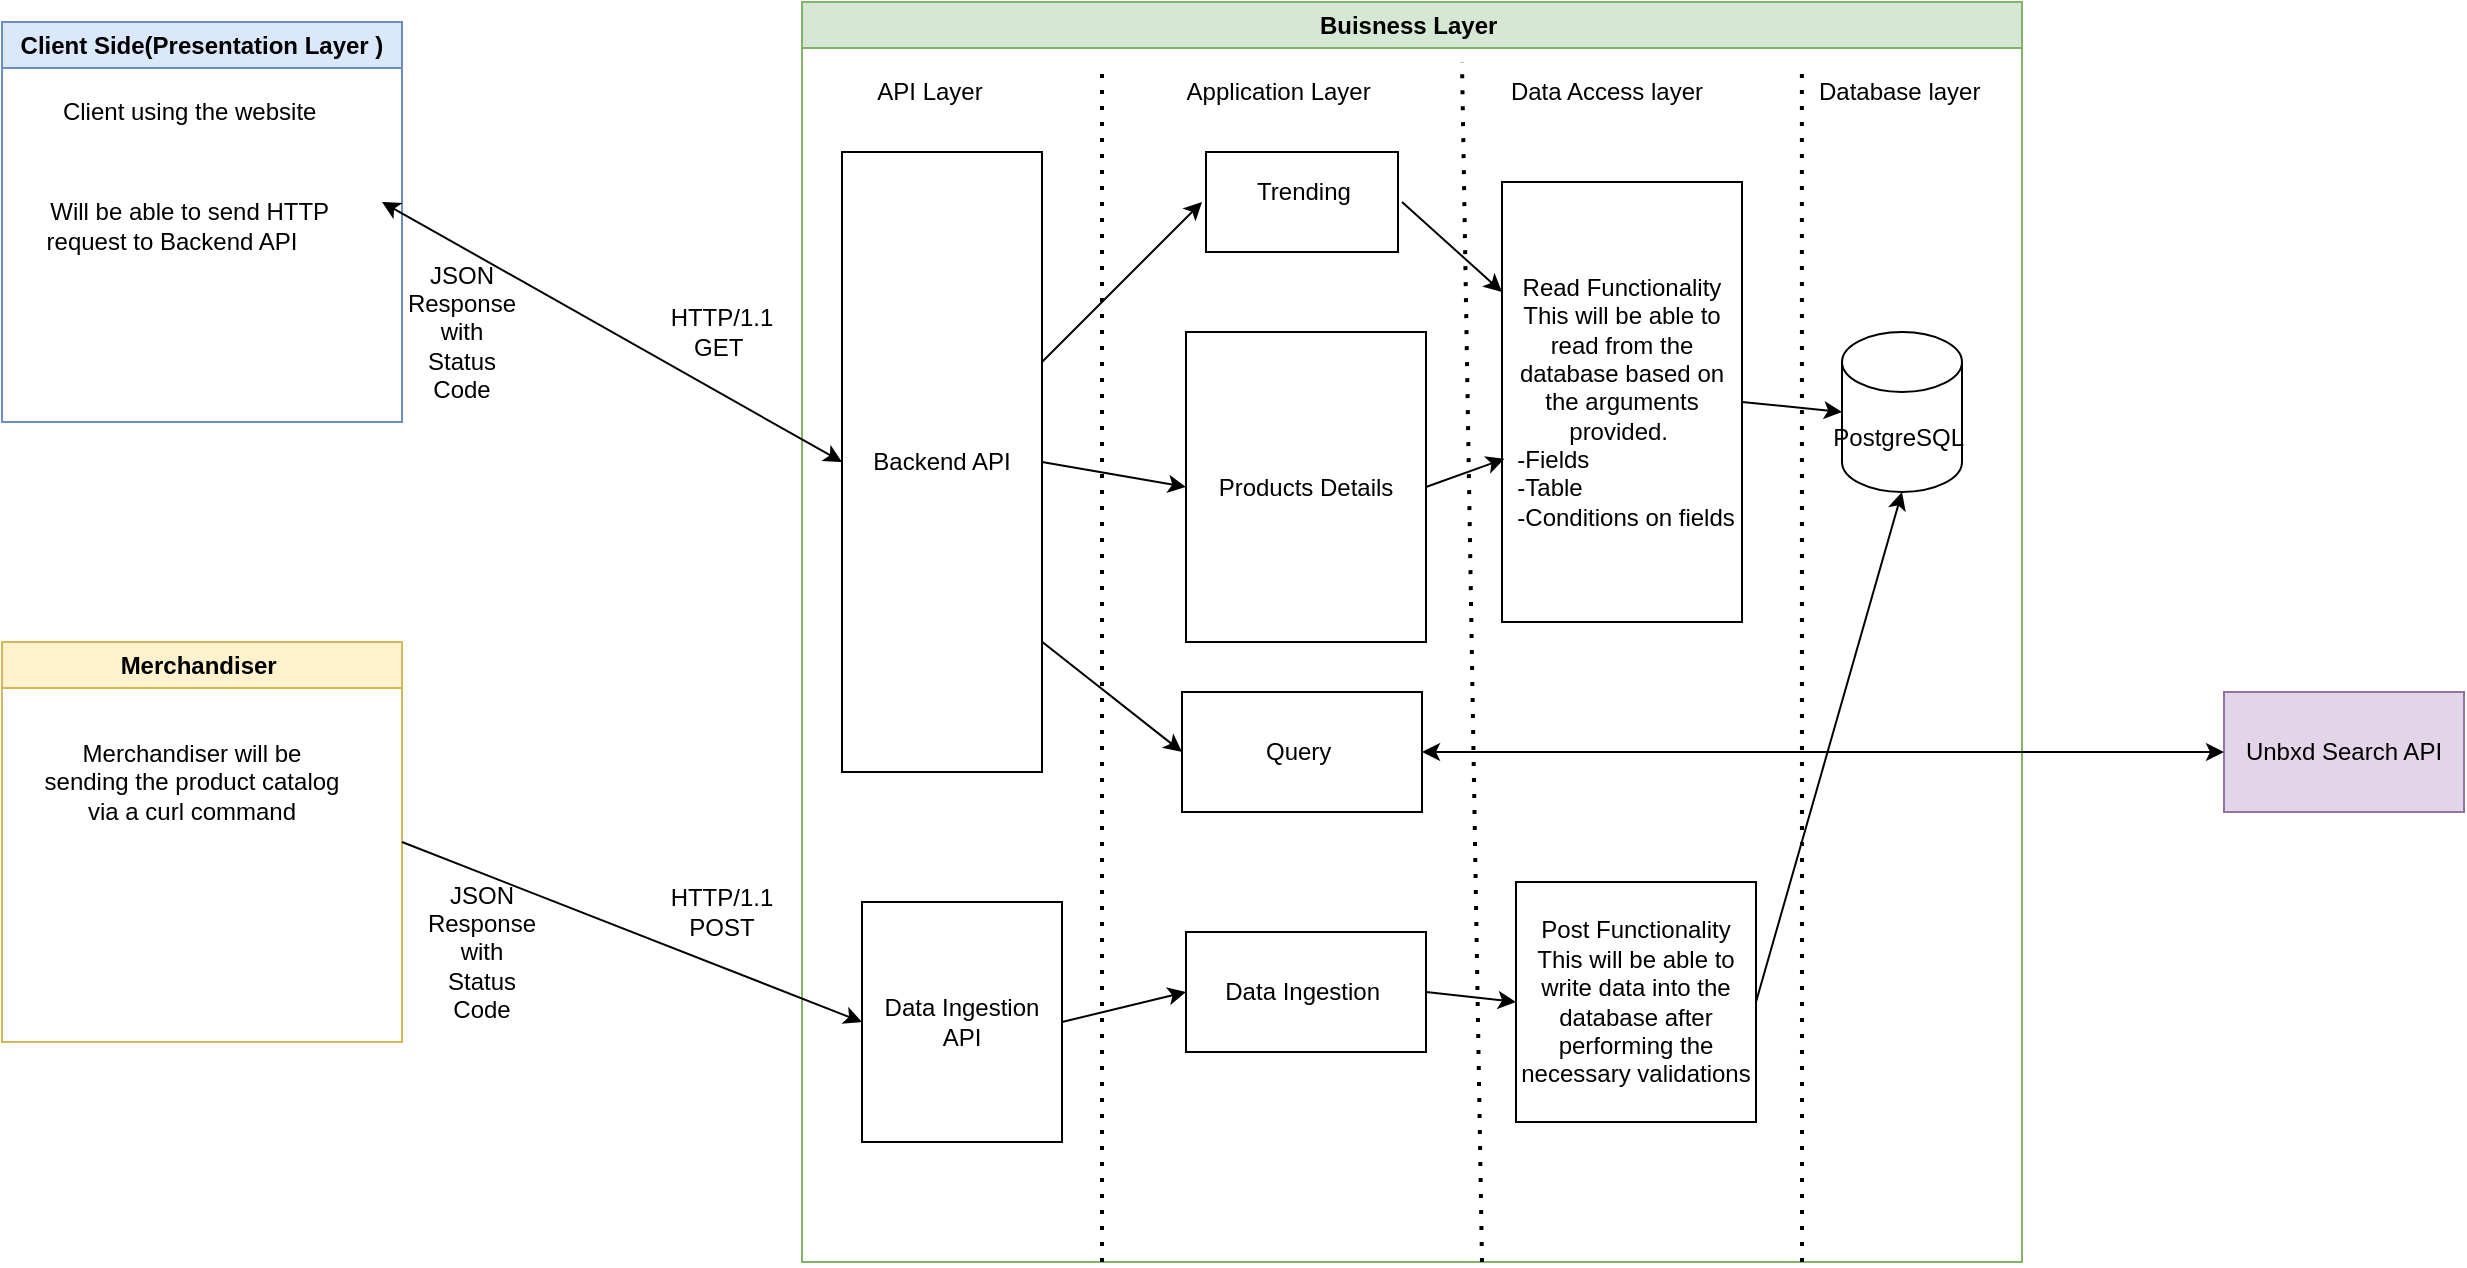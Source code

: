 <mxfile version="20.8.5" type="device"><diagram id="zMJ8JfEVDrj2zR9VL_iW" name="Page-1"><mxGraphModel dx="1060" dy="720" grid="1" gridSize="10" guides="1" tooltips="1" connect="1" arrows="1" fold="1" page="1" pageScale="1" pageWidth="827" pageHeight="1169" math="0" shadow="0"><root><mxCell id="0"/><mxCell id="1" parent="0"/><mxCell id="-DCtZIyuyXhs_wEApiBY-1" value="Client Side(Presentation Layer )" style="swimlane;whiteSpace=wrap;html=1;fillColor=#dae8fc;strokeColor=#6c8ebf;" parent="1" vertex="1"><mxGeometry x="70" y="40" width="200" height="200" as="geometry"/></mxCell><mxCell id="-DCtZIyuyXhs_wEApiBY-2" value="Client using the website&amp;nbsp;" style="text;html=1;align=center;verticalAlign=middle;resizable=0;points=[];autosize=1;strokeColor=none;fillColor=none;" parent="-DCtZIyuyXhs_wEApiBY-1" vertex="1"><mxGeometry x="20" y="30" width="150" height="30" as="geometry"/></mxCell><mxCell id="-DCtZIyuyXhs_wEApiBY-3" value="Will be able to send HTTP&amp;nbsp;" style="text;html=1;align=center;verticalAlign=middle;resizable=0;points=[];autosize=1;strokeColor=none;fillColor=none;" parent="-DCtZIyuyXhs_wEApiBY-1" vertex="1"><mxGeometry x="10" y="80" width="170" height="30" as="geometry"/></mxCell><mxCell id="-DCtZIyuyXhs_wEApiBY-4" value="request to Backend API" style="text;html=1;strokeColor=none;fillColor=none;align=center;verticalAlign=middle;whiteSpace=wrap;rounded=0;" parent="-DCtZIyuyXhs_wEApiBY-1" vertex="1"><mxGeometry x="20" y="80" width="130" height="60" as="geometry"/></mxCell><mxCell id="-DCtZIyuyXhs_wEApiBY-5" value="Buisness Layer&amp;nbsp;" style="swimlane;whiteSpace=wrap;html=1;fillColor=#d5e8d4;strokeColor=#82b366;" parent="1" vertex="1"><mxGeometry x="470" y="30" width="610" height="630" as="geometry"/></mxCell><mxCell id="-DCtZIyuyXhs_wEApiBY-20" value="API Layer" style="text;html=1;strokeColor=none;fillColor=none;align=center;verticalAlign=middle;whiteSpace=wrap;rounded=0;" parent="-DCtZIyuyXhs_wEApiBY-5" vertex="1"><mxGeometry x="34" y="30" width="60" height="30" as="geometry"/></mxCell><mxCell id="-DCtZIyuyXhs_wEApiBY-23" value="" style="rounded=0;whiteSpace=wrap;html=1;" parent="-DCtZIyuyXhs_wEApiBY-5" vertex="1"><mxGeometry x="202" y="75" width="96" height="50" as="geometry"/></mxCell><mxCell id="-DCtZIyuyXhs_wEApiBY-24" value="Trending" style="text;html=1;strokeColor=none;fillColor=none;align=center;verticalAlign=middle;whiteSpace=wrap;rounded=0;" parent="-DCtZIyuyXhs_wEApiBY-5" vertex="1"><mxGeometry x="220" y="80" width="62" height="30" as="geometry"/></mxCell><mxCell id="-DCtZIyuyXhs_wEApiBY-32" value="Application Layer&amp;nbsp;" style="text;html=1;strokeColor=none;fillColor=none;align=center;verticalAlign=middle;whiteSpace=wrap;rounded=0;" parent="-DCtZIyuyXhs_wEApiBY-5" vertex="1"><mxGeometry x="190" y="30" width="100" height="30" as="geometry"/></mxCell><mxCell id="-DCtZIyuyXhs_wEApiBY-35" value="Data Ingestion&amp;nbsp;" style="rounded=0;whiteSpace=wrap;html=1;" parent="-DCtZIyuyXhs_wEApiBY-5" vertex="1"><mxGeometry x="192" y="465" width="120" height="60" as="geometry"/></mxCell><mxCell id="-DCtZIyuyXhs_wEApiBY-36" value="Backend API" style="rounded=0;whiteSpace=wrap;html=1;" parent="-DCtZIyuyXhs_wEApiBY-5" vertex="1"><mxGeometry x="20" y="75" width="100" height="310" as="geometry"/></mxCell><mxCell id="-DCtZIyuyXhs_wEApiBY-37" value="Data Ingestion API" style="rounded=0;whiteSpace=wrap;html=1;" parent="-DCtZIyuyXhs_wEApiBY-5" vertex="1"><mxGeometry x="30" y="450" width="100" height="120" as="geometry"/></mxCell><mxCell id="-DCtZIyuyXhs_wEApiBY-39" value="Products Details" style="rounded=0;whiteSpace=wrap;html=1;" parent="-DCtZIyuyXhs_wEApiBY-5" vertex="1"><mxGeometry x="192" y="165" width="120" height="155" as="geometry"/></mxCell><mxCell id="-DCtZIyuyXhs_wEApiBY-41" value="Query&amp;nbsp;" style="rounded=0;whiteSpace=wrap;html=1;" parent="-DCtZIyuyXhs_wEApiBY-5" vertex="1"><mxGeometry x="190" y="345" width="120" height="60" as="geometry"/></mxCell><mxCell id="-DCtZIyuyXhs_wEApiBY-43" value="PostgreSQL&amp;nbsp;" style="shape=cylinder3;whiteSpace=wrap;html=1;boundedLbl=1;backgroundOutline=1;size=15;" parent="-DCtZIyuyXhs_wEApiBY-5" vertex="1"><mxGeometry x="520" y="165" width="60" height="80" as="geometry"/></mxCell><mxCell id="-DCtZIyuyXhs_wEApiBY-44" value="Data Access layer" style="text;html=1;strokeColor=none;fillColor=none;align=center;verticalAlign=middle;whiteSpace=wrap;rounded=0;" parent="-DCtZIyuyXhs_wEApiBY-5" vertex="1"><mxGeometry x="345" y="30" width="115" height="30" as="geometry"/></mxCell><mxCell id="-DCtZIyuyXhs_wEApiBY-54" value="" style="endArrow=classic;html=1;rounded=0;exitX=1;exitY=0.5;exitDx=0;exitDy=0;entryX=0;entryY=0.5;entryDx=0;entryDy=0;" parent="-DCtZIyuyXhs_wEApiBY-5" source="-DCtZIyuyXhs_wEApiBY-36" target="-DCtZIyuyXhs_wEApiBY-39" edge="1"><mxGeometry width="50" height="50" relative="1" as="geometry"><mxPoint x="130" y="270" as="sourcePoint"/><mxPoint x="180" y="220" as="targetPoint"/></mxGeometry></mxCell><mxCell id="-DCtZIyuyXhs_wEApiBY-56" value="" style="endArrow=classic;html=1;rounded=0;exitX=1;exitY=0.79;exitDx=0;exitDy=0;exitPerimeter=0;entryX=0;entryY=0.5;entryDx=0;entryDy=0;" parent="-DCtZIyuyXhs_wEApiBY-5" source="-DCtZIyuyXhs_wEApiBY-36" target="-DCtZIyuyXhs_wEApiBY-41" edge="1"><mxGeometry width="50" height="50" relative="1" as="geometry"><mxPoint x="130" y="270" as="sourcePoint"/><mxPoint x="180" y="220" as="targetPoint"/></mxGeometry></mxCell><mxCell id="-DCtZIyuyXhs_wEApiBY-64" value="" style="endArrow=classic;html=1;rounded=0;exitX=1;exitY=0.5;exitDx=0;exitDy=0;entryX=0;entryY=0.5;entryDx=0;entryDy=0;" parent="-DCtZIyuyXhs_wEApiBY-5" source="-DCtZIyuyXhs_wEApiBY-37" target="-DCtZIyuyXhs_wEApiBY-35" edge="1"><mxGeometry width="50" height="50" relative="1" as="geometry"><mxPoint x="130" y="270" as="sourcePoint"/><mxPoint x="180" y="220" as="targetPoint"/></mxGeometry></mxCell><mxCell id="qFqxRWGkLKn8dzROHSCU-2" value="Database layer&amp;nbsp;" style="text;html=1;align=center;verticalAlign=middle;resizable=0;points=[];autosize=1;strokeColor=none;fillColor=none;" vertex="1" parent="-DCtZIyuyXhs_wEApiBY-5"><mxGeometry x="495" y="30" width="110" height="30" as="geometry"/></mxCell><mxCell id="qFqxRWGkLKn8dzROHSCU-3" value="Read Functionality&lt;br&gt;This will be able to read from the database based on the arguments provided.&amp;nbsp;&lt;br&gt;&lt;div style=&quot;text-align: left;&quot;&gt;&lt;span style=&quot;background-color: initial;&quot;&gt;&amp;nbsp; -Fields&lt;/span&gt;&lt;/div&gt;&lt;div style=&quot;text-align: left;&quot;&gt;&lt;span style=&quot;background-color: initial;&quot;&gt;&amp;nbsp; -Table&lt;/span&gt;&lt;/div&gt;&lt;div style=&quot;text-align: left;&quot;&gt;&lt;span style=&quot;background-color: initial;&quot;&gt;&amp;nbsp; -Conditions on fields&lt;/span&gt;&lt;/div&gt;" style="rounded=0;whiteSpace=wrap;html=1;" vertex="1" parent="-DCtZIyuyXhs_wEApiBY-5"><mxGeometry x="350" y="90" width="120" height="220" as="geometry"/></mxCell><mxCell id="qFqxRWGkLKn8dzROHSCU-8" value="" style="endArrow=classic;html=1;rounded=0;exitX=1;exitY=0.5;exitDx=0;exitDy=0;entryX=0.01;entryY=0.629;entryDx=0;entryDy=0;entryPerimeter=0;" edge="1" parent="-DCtZIyuyXhs_wEApiBY-5" source="-DCtZIyuyXhs_wEApiBY-39" target="qFqxRWGkLKn8dzROHSCU-3"><mxGeometry width="50" height="50" relative="1" as="geometry"><mxPoint x="370" y="250" as="sourcePoint"/><mxPoint x="420" y="200" as="targetPoint"/></mxGeometry></mxCell><mxCell id="qFqxRWGkLKn8dzROHSCU-10" value="" style="endArrow=classic;html=1;rounded=0;entryX=0;entryY=0.5;entryDx=0;entryDy=0;entryPerimeter=0;exitX=1;exitY=0.5;exitDx=0;exitDy=0;" edge="1" parent="-DCtZIyuyXhs_wEApiBY-5" source="qFqxRWGkLKn8dzROHSCU-3" target="-DCtZIyuyXhs_wEApiBY-43"><mxGeometry width="50" height="50" relative="1" as="geometry"><mxPoint x="370" y="250" as="sourcePoint"/><mxPoint x="420" y="200" as="targetPoint"/></mxGeometry></mxCell><mxCell id="qFqxRWGkLKn8dzROHSCU-11" value="Post Functionality&lt;br&gt;This will be able to write data into the database after performing the necessary validations" style="rounded=0;whiteSpace=wrap;html=1;" vertex="1" parent="-DCtZIyuyXhs_wEApiBY-5"><mxGeometry x="357" y="440" width="120" height="120" as="geometry"/></mxCell><mxCell id="qFqxRWGkLKn8dzROHSCU-12" value="" style="endArrow=classic;html=1;rounded=0;exitX=1;exitY=0.5;exitDx=0;exitDy=0;entryX=0;entryY=0.5;entryDx=0;entryDy=0;" edge="1" parent="-DCtZIyuyXhs_wEApiBY-5" source="-DCtZIyuyXhs_wEApiBY-35" target="qFqxRWGkLKn8dzROHSCU-11"><mxGeometry width="50" height="50" relative="1" as="geometry"><mxPoint x="370" y="370" as="sourcePoint"/><mxPoint x="420" y="320" as="targetPoint"/></mxGeometry></mxCell><mxCell id="qFqxRWGkLKn8dzROHSCU-14" value="" style="endArrow=classic;html=1;rounded=0;exitX=1;exitY=0.5;exitDx=0;exitDy=0;entryX=0.5;entryY=1;entryDx=0;entryDy=0;entryPerimeter=0;" edge="1" parent="-DCtZIyuyXhs_wEApiBY-5" source="qFqxRWGkLKn8dzROHSCU-11" target="-DCtZIyuyXhs_wEApiBY-43"><mxGeometry width="50" height="50" relative="1" as="geometry"><mxPoint x="370" y="300" as="sourcePoint"/><mxPoint x="420" y="250" as="targetPoint"/></mxGeometry></mxCell><mxCell id="-DCtZIyuyXhs_wEApiBY-33" value="Merchandiser&amp;nbsp;" style="swimlane;whiteSpace=wrap;html=1;fillColor=#fff2cc;strokeColor=#d6b656;" parent="1" vertex="1"><mxGeometry x="70" y="350" width="200" height="200" as="geometry"/></mxCell><mxCell id="-DCtZIyuyXhs_wEApiBY-34" value="Merchandiser will be sending the product catalog via a curl command" style="text;html=1;strokeColor=none;fillColor=none;align=center;verticalAlign=middle;whiteSpace=wrap;rounded=0;" parent="-DCtZIyuyXhs_wEApiBY-33" vertex="1"><mxGeometry x="20" y="20" width="150" height="100" as="geometry"/></mxCell><mxCell id="-DCtZIyuyXhs_wEApiBY-45" value="Unbxd Search API" style="rounded=0;whiteSpace=wrap;html=1;fillColor=#e1d5e7;strokeColor=#9673a6;" parent="1" vertex="1"><mxGeometry x="1181" y="375" width="120" height="60" as="geometry"/></mxCell><mxCell id="-DCtZIyuyXhs_wEApiBY-49" value="" style="endArrow=classic;startArrow=classic;html=1;rounded=0;" parent="1" edge="1"><mxGeometry width="50" height="50" relative="1" as="geometry"><mxPoint x="490" y="260" as="sourcePoint"/><mxPoint x="260" y="130" as="targetPoint"/></mxGeometry></mxCell><mxCell id="-DCtZIyuyXhs_wEApiBY-50" value="HTTP/1.1 GET&amp;nbsp;" style="text;html=1;strokeColor=none;fillColor=none;align=center;verticalAlign=middle;whiteSpace=wrap;rounded=0;" parent="1" vertex="1"><mxGeometry x="400" y="180" width="60" height="30" as="geometry"/></mxCell><mxCell id="-DCtZIyuyXhs_wEApiBY-51" value="JSON Response with Status Code" style="text;html=1;strokeColor=none;fillColor=none;align=center;verticalAlign=middle;whiteSpace=wrap;rounded=0;" parent="1" vertex="1"><mxGeometry x="270" y="180" width="60" height="30" as="geometry"/></mxCell><mxCell id="-DCtZIyuyXhs_wEApiBY-53" value="" style="endArrow=classic;html=1;rounded=0;" parent="1" source="-DCtZIyuyXhs_wEApiBY-36" edge="1"><mxGeometry width="50" height="50" relative="1" as="geometry"><mxPoint x="600" y="300" as="sourcePoint"/><mxPoint x="670" y="130" as="targetPoint"/></mxGeometry></mxCell><mxCell id="-DCtZIyuyXhs_wEApiBY-60" value="" style="endArrow=classic;startArrow=classic;html=1;rounded=0;exitX=1;exitY=0.5;exitDx=0;exitDy=0;entryX=0;entryY=0.5;entryDx=0;entryDy=0;" parent="1" source="-DCtZIyuyXhs_wEApiBY-41" target="-DCtZIyuyXhs_wEApiBY-45" edge="1"><mxGeometry width="50" height="50" relative="1" as="geometry"><mxPoint x="600" y="300" as="sourcePoint"/><mxPoint x="650" y="250" as="targetPoint"/></mxGeometry></mxCell><mxCell id="-DCtZIyuyXhs_wEApiBY-61" value="" style="endArrow=classic;html=1;rounded=0;exitX=1;exitY=0.5;exitDx=0;exitDy=0;entryX=0;entryY=0.5;entryDx=0;entryDy=0;" parent="1" source="-DCtZIyuyXhs_wEApiBY-33" target="-DCtZIyuyXhs_wEApiBY-37" edge="1"><mxGeometry width="50" height="50" relative="1" as="geometry"><mxPoint x="600" y="300" as="sourcePoint"/><mxPoint x="650" y="250" as="targetPoint"/></mxGeometry></mxCell><mxCell id="-DCtZIyuyXhs_wEApiBY-62" value="HTTP/1.1 POST" style="text;html=1;strokeColor=none;fillColor=none;align=center;verticalAlign=middle;whiteSpace=wrap;rounded=0;" parent="1" vertex="1"><mxGeometry x="400" y="470" width="60" height="30" as="geometry"/></mxCell><mxCell id="-DCtZIyuyXhs_wEApiBY-63" value="JSON Response with Status Code" style="text;html=1;strokeColor=none;fillColor=none;align=center;verticalAlign=middle;whiteSpace=wrap;rounded=0;" parent="1" vertex="1"><mxGeometry x="280" y="490" width="60" height="30" as="geometry"/></mxCell><mxCell id="-DCtZIyuyXhs_wEApiBY-66" value="" style="endArrow=none;dashed=1;html=1;dashPattern=1 3;strokeWidth=2;rounded=0;" parent="1" edge="1"><mxGeometry width="50" height="50" relative="1" as="geometry"><mxPoint x="620" y="660" as="sourcePoint"/><mxPoint x="620" y="60" as="targetPoint"/></mxGeometry></mxCell><mxCell id="-DCtZIyuyXhs_wEApiBY-67" value="" style="endArrow=none;dashed=1;html=1;dashPattern=1 3;strokeWidth=2;rounded=0;" parent="1" edge="1"><mxGeometry width="50" height="50" relative="1" as="geometry"><mxPoint x="810" y="660" as="sourcePoint"/><mxPoint x="800" y="60" as="targetPoint"/></mxGeometry></mxCell><mxCell id="qFqxRWGkLKn8dzROHSCU-7" value="" style="endArrow=classic;html=1;rounded=0;entryX=0;entryY=0.25;entryDx=0;entryDy=0;" edge="1" parent="1" target="qFqxRWGkLKn8dzROHSCU-3"><mxGeometry width="50" height="50" relative="1" as="geometry"><mxPoint x="770" y="130" as="sourcePoint"/><mxPoint x="890" y="230" as="targetPoint"/></mxGeometry></mxCell><mxCell id="qFqxRWGkLKn8dzROHSCU-13" value="" style="endArrow=none;dashed=1;html=1;dashPattern=1 3;strokeWidth=2;rounded=0;entryX=0.045;entryY=0;entryDx=0;entryDy=0;entryPerimeter=0;" edge="1" parent="1" target="qFqxRWGkLKn8dzROHSCU-2"><mxGeometry width="50" height="50" relative="1" as="geometry"><mxPoint x="970" y="660" as="sourcePoint"/><mxPoint x="970" y="140" as="targetPoint"/></mxGeometry></mxCell></root></mxGraphModel></diagram></mxfile>